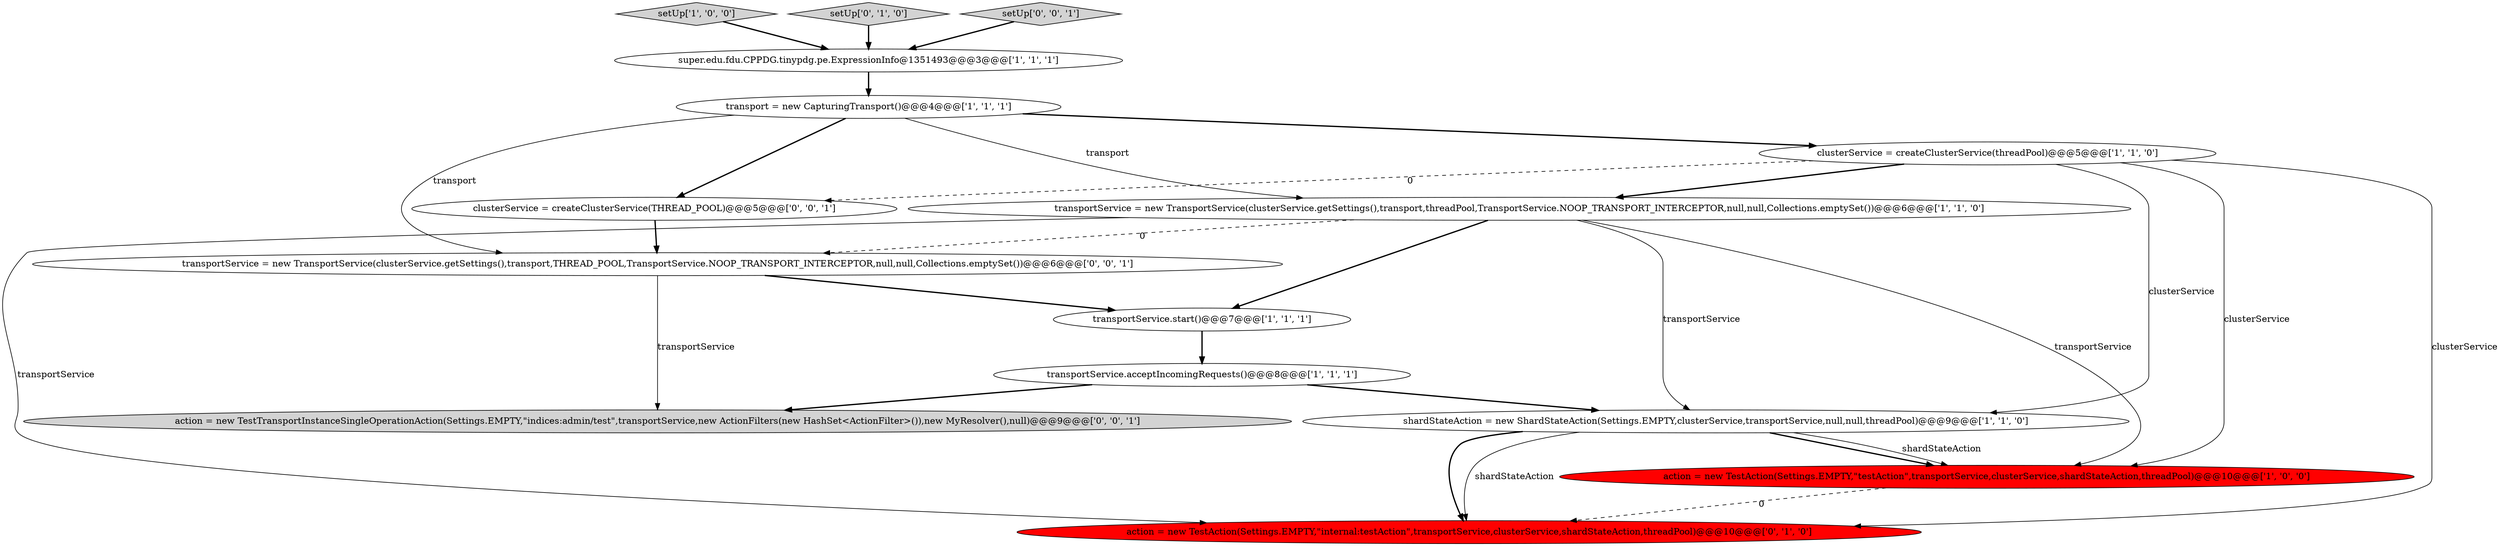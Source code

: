digraph {
8 [style = filled, label = "transportService = new TransportService(clusterService.getSettings(),transport,threadPool,TransportService.NOOP_TRANSPORT_INTERCEPTOR,null,null,Collections.emptySet())@@@6@@@['1', '1', '0']", fillcolor = white, shape = ellipse image = "AAA0AAABBB1BBB"];
14 [style = filled, label = "action = new TestTransportInstanceSingleOperationAction(Settings.EMPTY,\"indices:admin/test\",transportService,new ActionFilters(new HashSet<ActionFilter>()),new MyResolver(),null)@@@9@@@['0', '0', '1']", fillcolor = lightgray, shape = ellipse image = "AAA0AAABBB3BBB"];
13 [style = filled, label = "transportService = new TransportService(clusterService.getSettings(),transport,THREAD_POOL,TransportService.NOOP_TRANSPORT_INTERCEPTOR,null,null,Collections.emptySet())@@@6@@@['0', '0', '1']", fillcolor = white, shape = ellipse image = "AAA0AAABBB3BBB"];
10 [style = filled, label = "action = new TestAction(Settings.EMPTY,\"internal:testAction\",transportService,clusterService,shardStateAction,threadPool)@@@10@@@['0', '1', '0']", fillcolor = red, shape = ellipse image = "AAA1AAABBB2BBB"];
12 [style = filled, label = "clusterService = createClusterService(THREAD_POOL)@@@5@@@['0', '0', '1']", fillcolor = white, shape = ellipse image = "AAA0AAABBB3BBB"];
5 [style = filled, label = "setUp['1', '0', '0']", fillcolor = lightgray, shape = diamond image = "AAA0AAABBB1BBB"];
9 [style = filled, label = "setUp['0', '1', '0']", fillcolor = lightgray, shape = diamond image = "AAA0AAABBB2BBB"];
3 [style = filled, label = "shardStateAction = new ShardStateAction(Settings.EMPTY,clusterService,transportService,null,null,threadPool)@@@9@@@['1', '1', '0']", fillcolor = white, shape = ellipse image = "AAA0AAABBB1BBB"];
11 [style = filled, label = "setUp['0', '0', '1']", fillcolor = lightgray, shape = diamond image = "AAA0AAABBB3BBB"];
0 [style = filled, label = "clusterService = createClusterService(threadPool)@@@5@@@['1', '1', '0']", fillcolor = white, shape = ellipse image = "AAA0AAABBB1BBB"];
1 [style = filled, label = "action = new TestAction(Settings.EMPTY,\"testAction\",transportService,clusterService,shardStateAction,threadPool)@@@10@@@['1', '0', '0']", fillcolor = red, shape = ellipse image = "AAA1AAABBB1BBB"];
2 [style = filled, label = "transport = new CapturingTransport()@@@4@@@['1', '1', '1']", fillcolor = white, shape = ellipse image = "AAA0AAABBB1BBB"];
6 [style = filled, label = "super.edu.fdu.CPPDG.tinypdg.pe.ExpressionInfo@1351493@@@3@@@['1', '1', '1']", fillcolor = white, shape = ellipse image = "AAA0AAABBB1BBB"];
7 [style = filled, label = "transportService.acceptIncomingRequests()@@@8@@@['1', '1', '1']", fillcolor = white, shape = ellipse image = "AAA0AAABBB1BBB"];
4 [style = filled, label = "transportService.start()@@@7@@@['1', '1', '1']", fillcolor = white, shape = ellipse image = "AAA0AAABBB1BBB"];
0->1 [style = solid, label="clusterService"];
2->13 [style = solid, label="transport"];
3->1 [style = bold, label=""];
8->1 [style = solid, label="transportService"];
11->6 [style = bold, label=""];
8->3 [style = solid, label="transportService"];
1->10 [style = dashed, label="0"];
0->12 [style = dashed, label="0"];
7->3 [style = bold, label=""];
4->7 [style = bold, label=""];
2->12 [style = bold, label=""];
9->6 [style = bold, label=""];
13->14 [style = solid, label="transportService"];
8->13 [style = dashed, label="0"];
6->2 [style = bold, label=""];
7->14 [style = bold, label=""];
3->10 [style = bold, label=""];
12->13 [style = bold, label=""];
0->3 [style = solid, label="clusterService"];
0->10 [style = solid, label="clusterService"];
2->0 [style = bold, label=""];
3->1 [style = solid, label="shardStateAction"];
5->6 [style = bold, label=""];
2->8 [style = solid, label="transport"];
0->8 [style = bold, label=""];
8->4 [style = bold, label=""];
8->10 [style = solid, label="transportService"];
3->10 [style = solid, label="shardStateAction"];
13->4 [style = bold, label=""];
}
